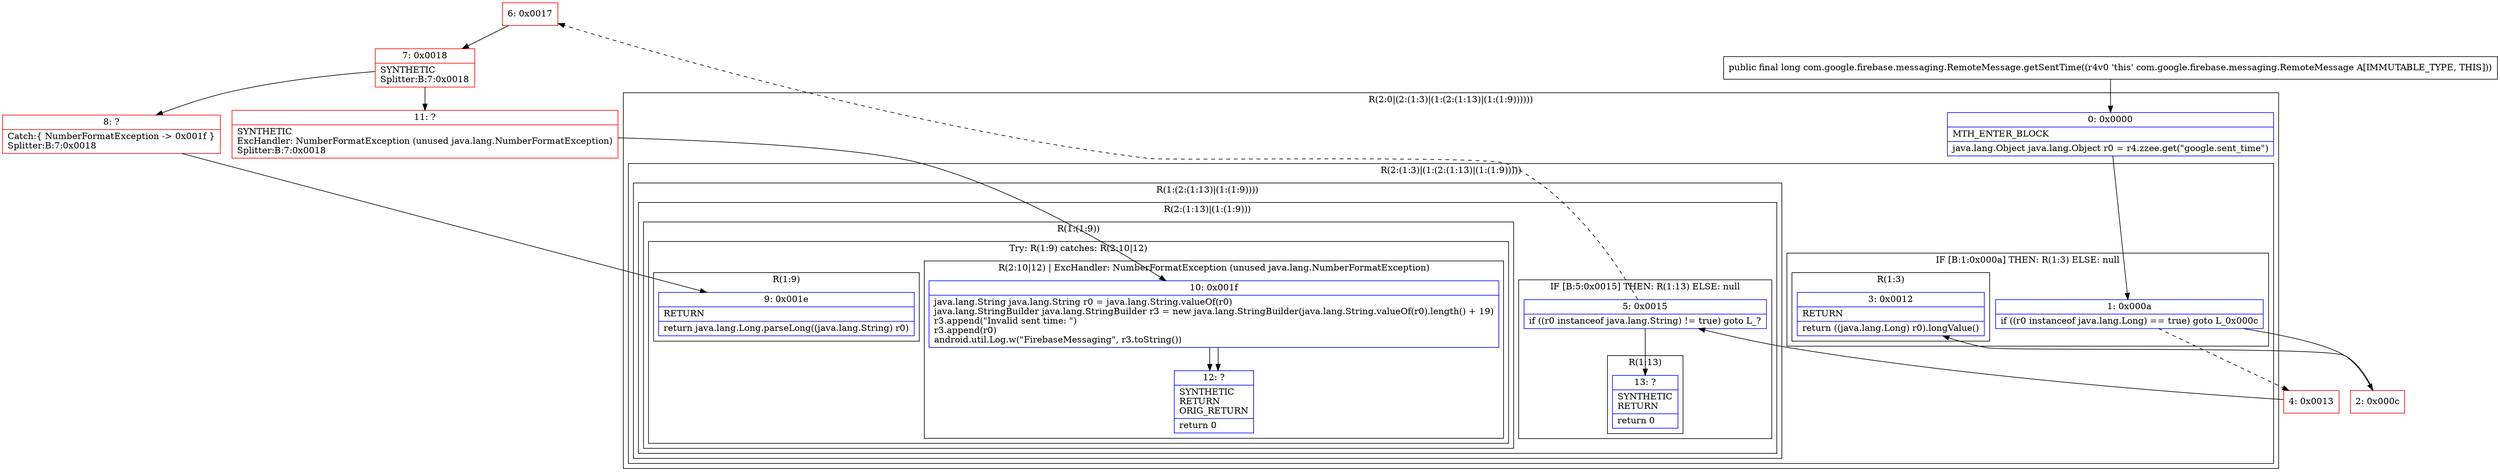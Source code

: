 digraph "CFG forcom.google.firebase.messaging.RemoteMessage.getSentTime()J" {
subgraph cluster_Region_730269078 {
label = "R(2:0|(2:(1:3)|(1:(2:(1:13)|(1:(1:9))))))";
node [shape=record,color=blue];
Node_0 [shape=record,label="{0\:\ 0x0000|MTH_ENTER_BLOCK\l|java.lang.Object java.lang.Object r0 = r4.zzee.get(\"google.sent_time\")\l}"];
subgraph cluster_Region_239983615 {
label = "R(2:(1:3)|(1:(2:(1:13)|(1:(1:9)))))";
node [shape=record,color=blue];
subgraph cluster_IfRegion_279697708 {
label = "IF [B:1:0x000a] THEN: R(1:3) ELSE: null";
node [shape=record,color=blue];
Node_1 [shape=record,label="{1\:\ 0x000a|if ((r0 instanceof java.lang.Long) == true) goto L_0x000c\l}"];
subgraph cluster_Region_1860159179 {
label = "R(1:3)";
node [shape=record,color=blue];
Node_3 [shape=record,label="{3\:\ 0x0012|RETURN\l|return ((java.lang.Long) r0).longValue()\l}"];
}
}
subgraph cluster_Region_2001108497 {
label = "R(1:(2:(1:13)|(1:(1:9))))";
node [shape=record,color=blue];
subgraph cluster_Region_478484147 {
label = "R(2:(1:13)|(1:(1:9)))";
node [shape=record,color=blue];
subgraph cluster_IfRegion_1999246221 {
label = "IF [B:5:0x0015] THEN: R(1:13) ELSE: null";
node [shape=record,color=blue];
Node_5 [shape=record,label="{5\:\ 0x0015|if ((r0 instanceof java.lang.String) != true) goto L_?\l}"];
subgraph cluster_Region_1503952167 {
label = "R(1:13)";
node [shape=record,color=blue];
Node_13 [shape=record,label="{13\:\ ?|SYNTHETIC\lRETURN\l|return 0\l}"];
}
}
subgraph cluster_Region_961992655 {
label = "R(1:(1:9))";
node [shape=record,color=blue];
subgraph cluster_TryCatchRegion_2107932674 {
label = "Try: R(1:9) catches: R(2:10|12)";
node [shape=record,color=blue];
subgraph cluster_Region_1687290699 {
label = "R(1:9)";
node [shape=record,color=blue];
Node_9 [shape=record,label="{9\:\ 0x001e|RETURN\l|return java.lang.Long.parseLong((java.lang.String) r0)\l}"];
}
subgraph cluster_Region_708760652 {
label = "R(2:10|12) | ExcHandler: NumberFormatException (unused java.lang.NumberFormatException)\l";
node [shape=record,color=blue];
Node_10 [shape=record,label="{10\:\ 0x001f|java.lang.String java.lang.String r0 = java.lang.String.valueOf(r0)\ljava.lang.StringBuilder java.lang.StringBuilder r3 = new java.lang.StringBuilder(java.lang.String.valueOf(r0).length() + 19)\lr3.append(\"Invalid sent time: \")\lr3.append(r0)\landroid.util.Log.w(\"FirebaseMessaging\", r3.toString())\l}"];
Node_12 [shape=record,label="{12\:\ ?|SYNTHETIC\lRETURN\lORIG_RETURN\l|return 0\l}"];
}
}
}
}
}
}
}
subgraph cluster_Region_708760652 {
label = "R(2:10|12) | ExcHandler: NumberFormatException (unused java.lang.NumberFormatException)\l";
node [shape=record,color=blue];
Node_10 [shape=record,label="{10\:\ 0x001f|java.lang.String java.lang.String r0 = java.lang.String.valueOf(r0)\ljava.lang.StringBuilder java.lang.StringBuilder r3 = new java.lang.StringBuilder(java.lang.String.valueOf(r0).length() + 19)\lr3.append(\"Invalid sent time: \")\lr3.append(r0)\landroid.util.Log.w(\"FirebaseMessaging\", r3.toString())\l}"];
Node_12 [shape=record,label="{12\:\ ?|SYNTHETIC\lRETURN\lORIG_RETURN\l|return 0\l}"];
}
Node_2 [shape=record,color=red,label="{2\:\ 0x000c}"];
Node_4 [shape=record,color=red,label="{4\:\ 0x0013}"];
Node_6 [shape=record,color=red,label="{6\:\ 0x0017}"];
Node_7 [shape=record,color=red,label="{7\:\ 0x0018|SYNTHETIC\lSplitter:B:7:0x0018\l}"];
Node_8 [shape=record,color=red,label="{8\:\ ?|Catch:\{ NumberFormatException \-\> 0x001f \}\lSplitter:B:7:0x0018\l}"];
Node_11 [shape=record,color=red,label="{11\:\ ?|SYNTHETIC\lExcHandler: NumberFormatException (unused java.lang.NumberFormatException)\lSplitter:B:7:0x0018\l}"];
MethodNode[shape=record,label="{public final long com.google.firebase.messaging.RemoteMessage.getSentTime((r4v0 'this' com.google.firebase.messaging.RemoteMessage A[IMMUTABLE_TYPE, THIS])) }"];
MethodNode -> Node_0;
Node_0 -> Node_1;
Node_1 -> Node_2;
Node_1 -> Node_4[style=dashed];
Node_5 -> Node_6[style=dashed];
Node_5 -> Node_13;
Node_10 -> Node_12;
Node_10 -> Node_12;
Node_2 -> Node_3;
Node_4 -> Node_5;
Node_6 -> Node_7;
Node_7 -> Node_8;
Node_7 -> Node_11;
Node_8 -> Node_9;
Node_11 -> Node_10;
}


